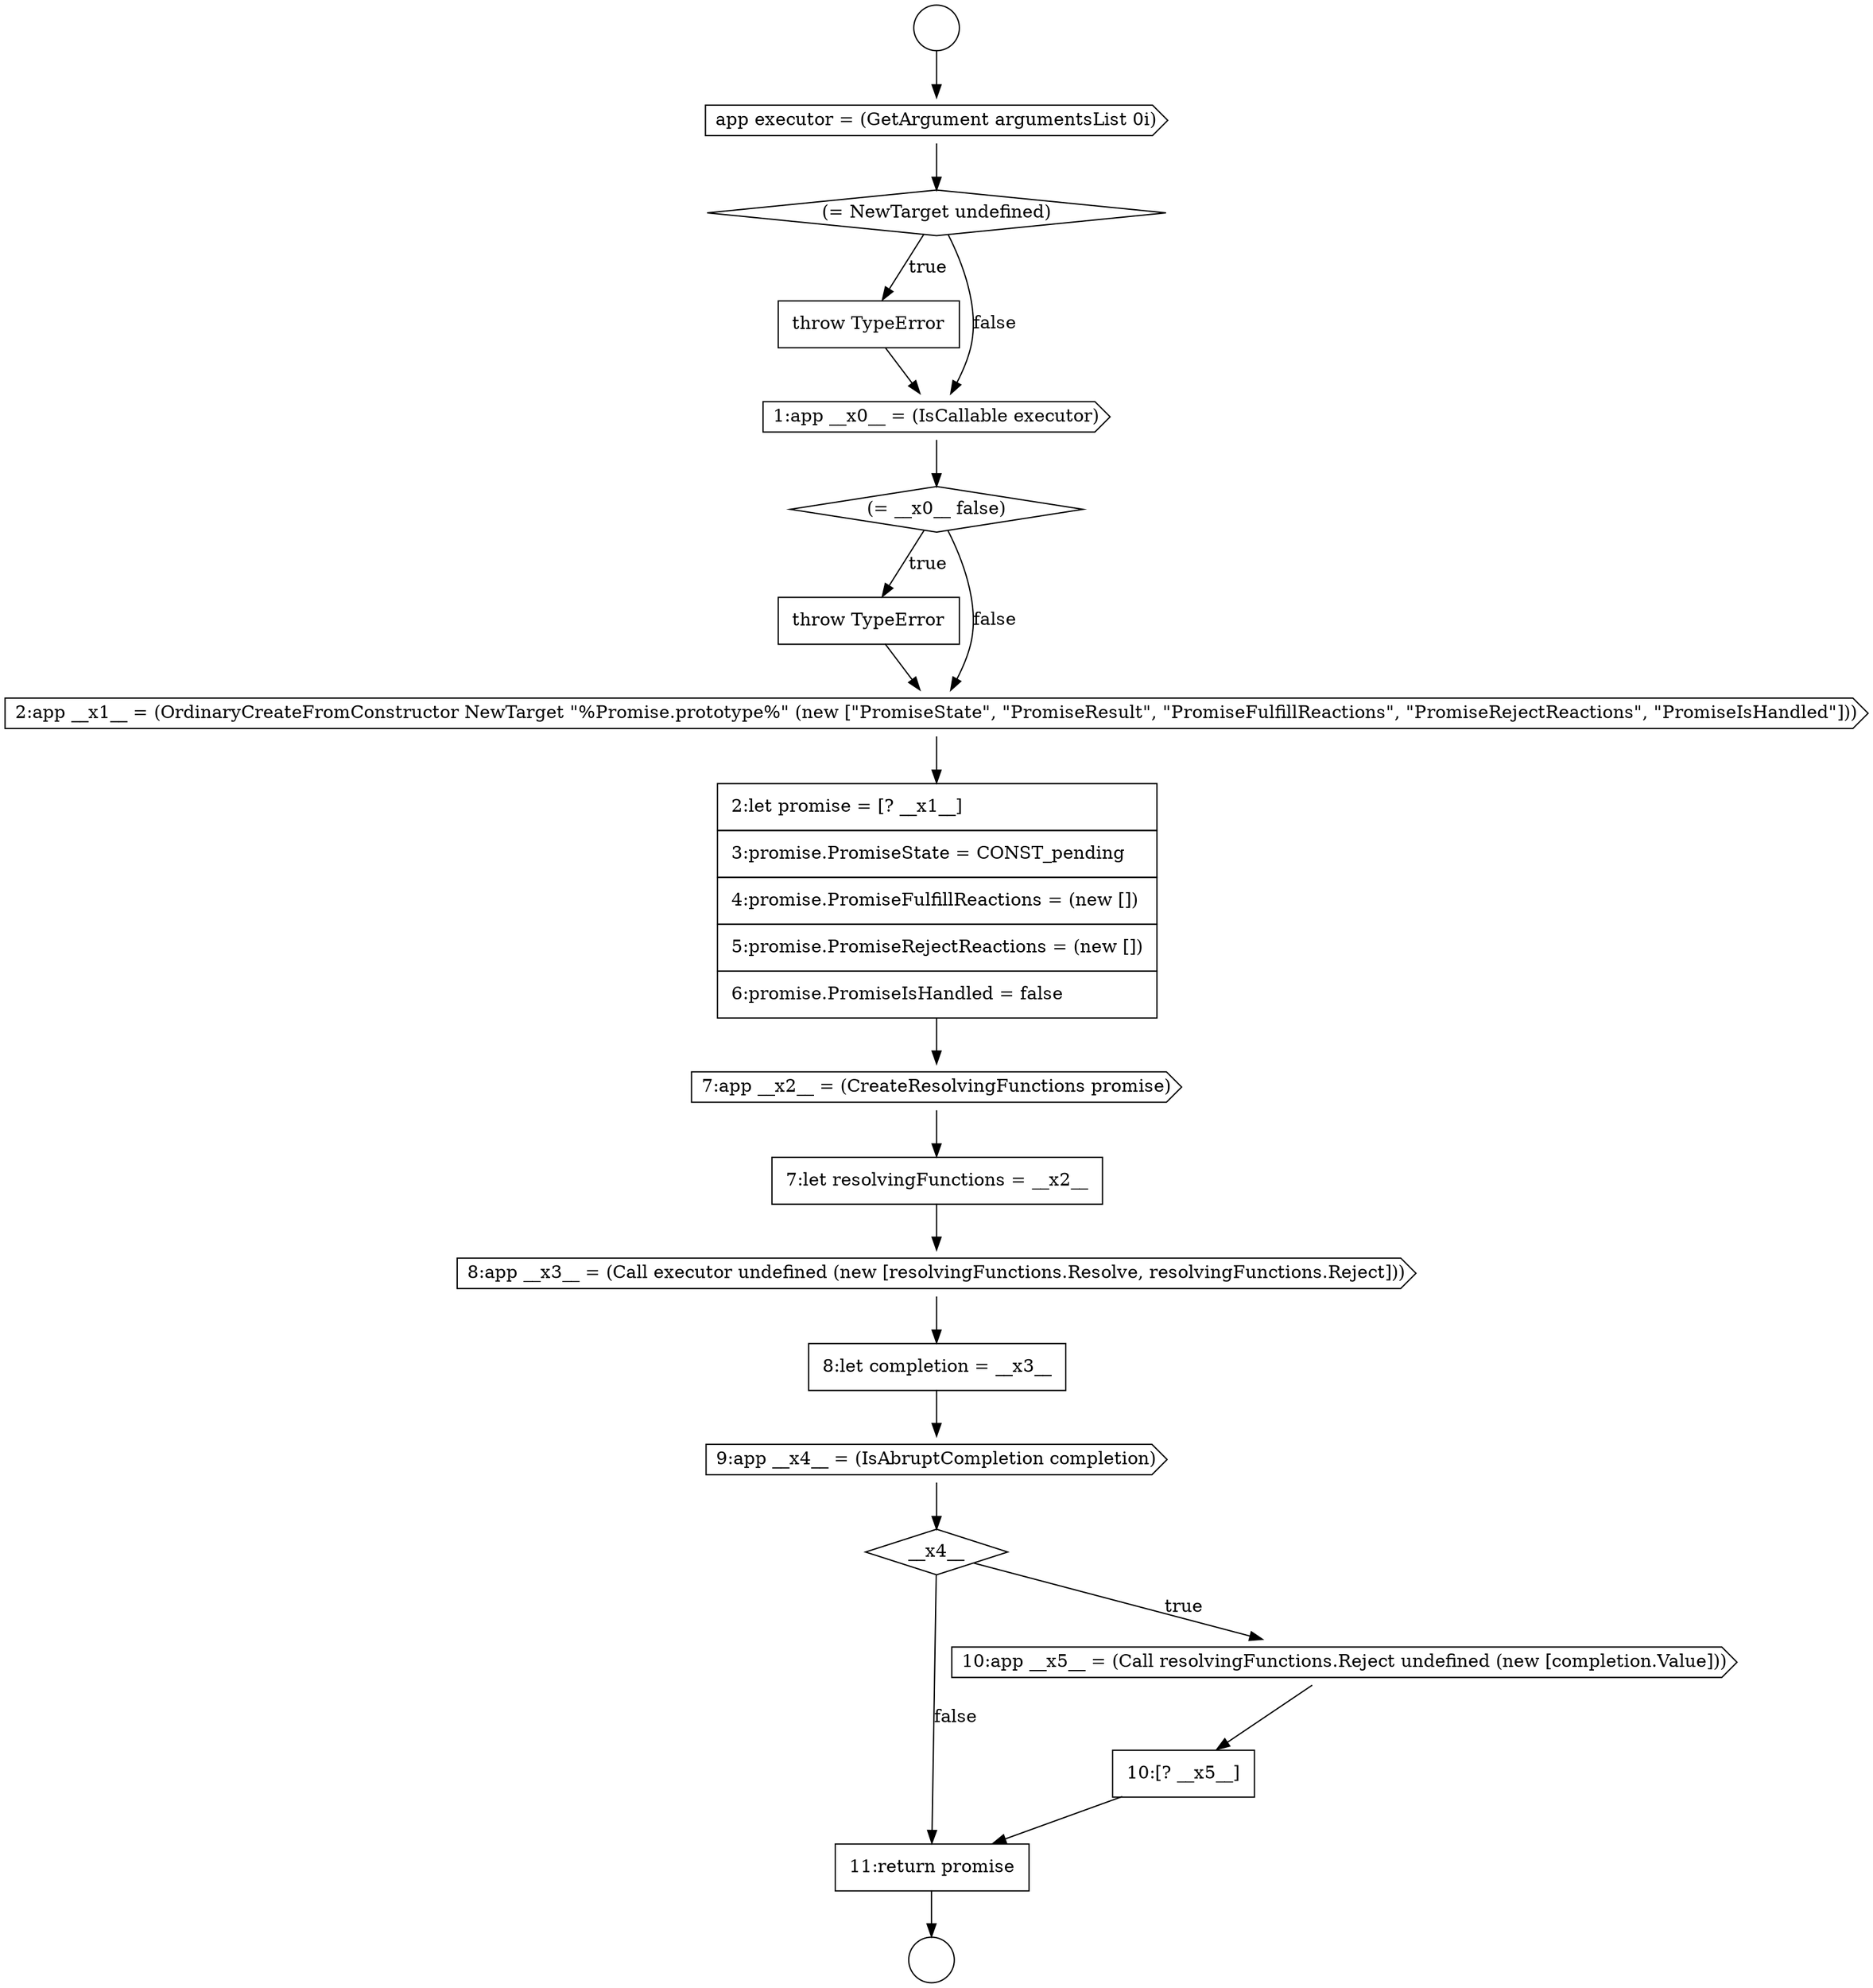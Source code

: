 digraph {
  node18210 [shape=diamond, label=<<font color="black">__x4__</font>> color="black" fillcolor="white" style=filled]
  node18207 [shape=cds, label=<<font color="black">8:app __x3__ = (Call executor undefined (new [resolvingFunctions.Resolve, resolvingFunctions.Reject]))</font>> color="black" fillcolor="white" style=filled]
  node18197 [shape=cds, label=<<font color="black">app executor = (GetArgument argumentsList 0i)</font>> color="black" fillcolor="white" style=filled]
  node18212 [shape=none, margin=0, label=<<font color="black">
    <table border="0" cellborder="1" cellspacing="0" cellpadding="10">
      <tr><td align="left">10:[? __x5__]</td></tr>
    </table>
  </font>> color="black" fillcolor="white" style=filled]
  node18196 [shape=circle label=" " color="black" fillcolor="white" style=filled]
  node18199 [shape=none, margin=0, label=<<font color="black">
    <table border="0" cellborder="1" cellspacing="0" cellpadding="10">
      <tr><td align="left">throw TypeError</td></tr>
    </table>
  </font>> color="black" fillcolor="white" style=filled]
  node18202 [shape=none, margin=0, label=<<font color="black">
    <table border="0" cellborder="1" cellspacing="0" cellpadding="10">
      <tr><td align="left">throw TypeError</td></tr>
    </table>
  </font>> color="black" fillcolor="white" style=filled]
  node18200 [shape=cds, label=<<font color="black">1:app __x0__ = (IsCallable executor)</font>> color="black" fillcolor="white" style=filled]
  node18209 [shape=cds, label=<<font color="black">9:app __x4__ = (IsAbruptCompletion completion)</font>> color="black" fillcolor="white" style=filled]
  node18204 [shape=none, margin=0, label=<<font color="black">
    <table border="0" cellborder="1" cellspacing="0" cellpadding="10">
      <tr><td align="left">2:let promise = [? __x1__]</td></tr>
      <tr><td align="left">3:promise.PromiseState = CONST_pending</td></tr>
      <tr><td align="left">4:promise.PromiseFulfillReactions = (new [])</td></tr>
      <tr><td align="left">5:promise.PromiseRejectReactions = (new [])</td></tr>
      <tr><td align="left">6:promise.PromiseIsHandled = false</td></tr>
    </table>
  </font>> color="black" fillcolor="white" style=filled]
  node18205 [shape=cds, label=<<font color="black">7:app __x2__ = (CreateResolvingFunctions promise)</font>> color="black" fillcolor="white" style=filled]
  node18208 [shape=none, margin=0, label=<<font color="black">
    <table border="0" cellborder="1" cellspacing="0" cellpadding="10">
      <tr><td align="left">8:let completion = __x3__</td></tr>
    </table>
  </font>> color="black" fillcolor="white" style=filled]
  node18201 [shape=diamond, label=<<font color="black">(= __x0__ false)</font>> color="black" fillcolor="white" style=filled]
  node18195 [shape=circle label=" " color="black" fillcolor="white" style=filled]
  node18213 [shape=none, margin=0, label=<<font color="black">
    <table border="0" cellborder="1" cellspacing="0" cellpadding="10">
      <tr><td align="left">11:return promise</td></tr>
    </table>
  </font>> color="black" fillcolor="white" style=filled]
  node18198 [shape=diamond, label=<<font color="black">(= NewTarget undefined)</font>> color="black" fillcolor="white" style=filled]
  node18211 [shape=cds, label=<<font color="black">10:app __x5__ = (Call resolvingFunctions.Reject undefined (new [completion.Value]))</font>> color="black" fillcolor="white" style=filled]
  node18206 [shape=none, margin=0, label=<<font color="black">
    <table border="0" cellborder="1" cellspacing="0" cellpadding="10">
      <tr><td align="left">7:let resolvingFunctions = __x2__</td></tr>
    </table>
  </font>> color="black" fillcolor="white" style=filled]
  node18203 [shape=cds, label=<<font color="black">2:app __x1__ = (OrdinaryCreateFromConstructor NewTarget &quot;%Promise.prototype%&quot; (new [&quot;PromiseState&quot;, &quot;PromiseResult&quot;, &quot;PromiseFulfillReactions&quot;, &quot;PromiseRejectReactions&quot;, &quot;PromiseIsHandled&quot;]))</font>> color="black" fillcolor="white" style=filled]
  node18206 -> node18207 [ color="black"]
  node18208 -> node18209 [ color="black"]
  node18195 -> node18197 [ color="black"]
  node18197 -> node18198 [ color="black"]
  node18209 -> node18210 [ color="black"]
  node18203 -> node18204 [ color="black"]
  node18202 -> node18203 [ color="black"]
  node18212 -> node18213 [ color="black"]
  node18211 -> node18212 [ color="black"]
  node18198 -> node18199 [label=<<font color="black">true</font>> color="black"]
  node18198 -> node18200 [label=<<font color="black">false</font>> color="black"]
  node18210 -> node18211 [label=<<font color="black">true</font>> color="black"]
  node18210 -> node18213 [label=<<font color="black">false</font>> color="black"]
  node18207 -> node18208 [ color="black"]
  node18213 -> node18196 [ color="black"]
  node18204 -> node18205 [ color="black"]
  node18200 -> node18201 [ color="black"]
  node18205 -> node18206 [ color="black"]
  node18199 -> node18200 [ color="black"]
  node18201 -> node18202 [label=<<font color="black">true</font>> color="black"]
  node18201 -> node18203 [label=<<font color="black">false</font>> color="black"]
}
